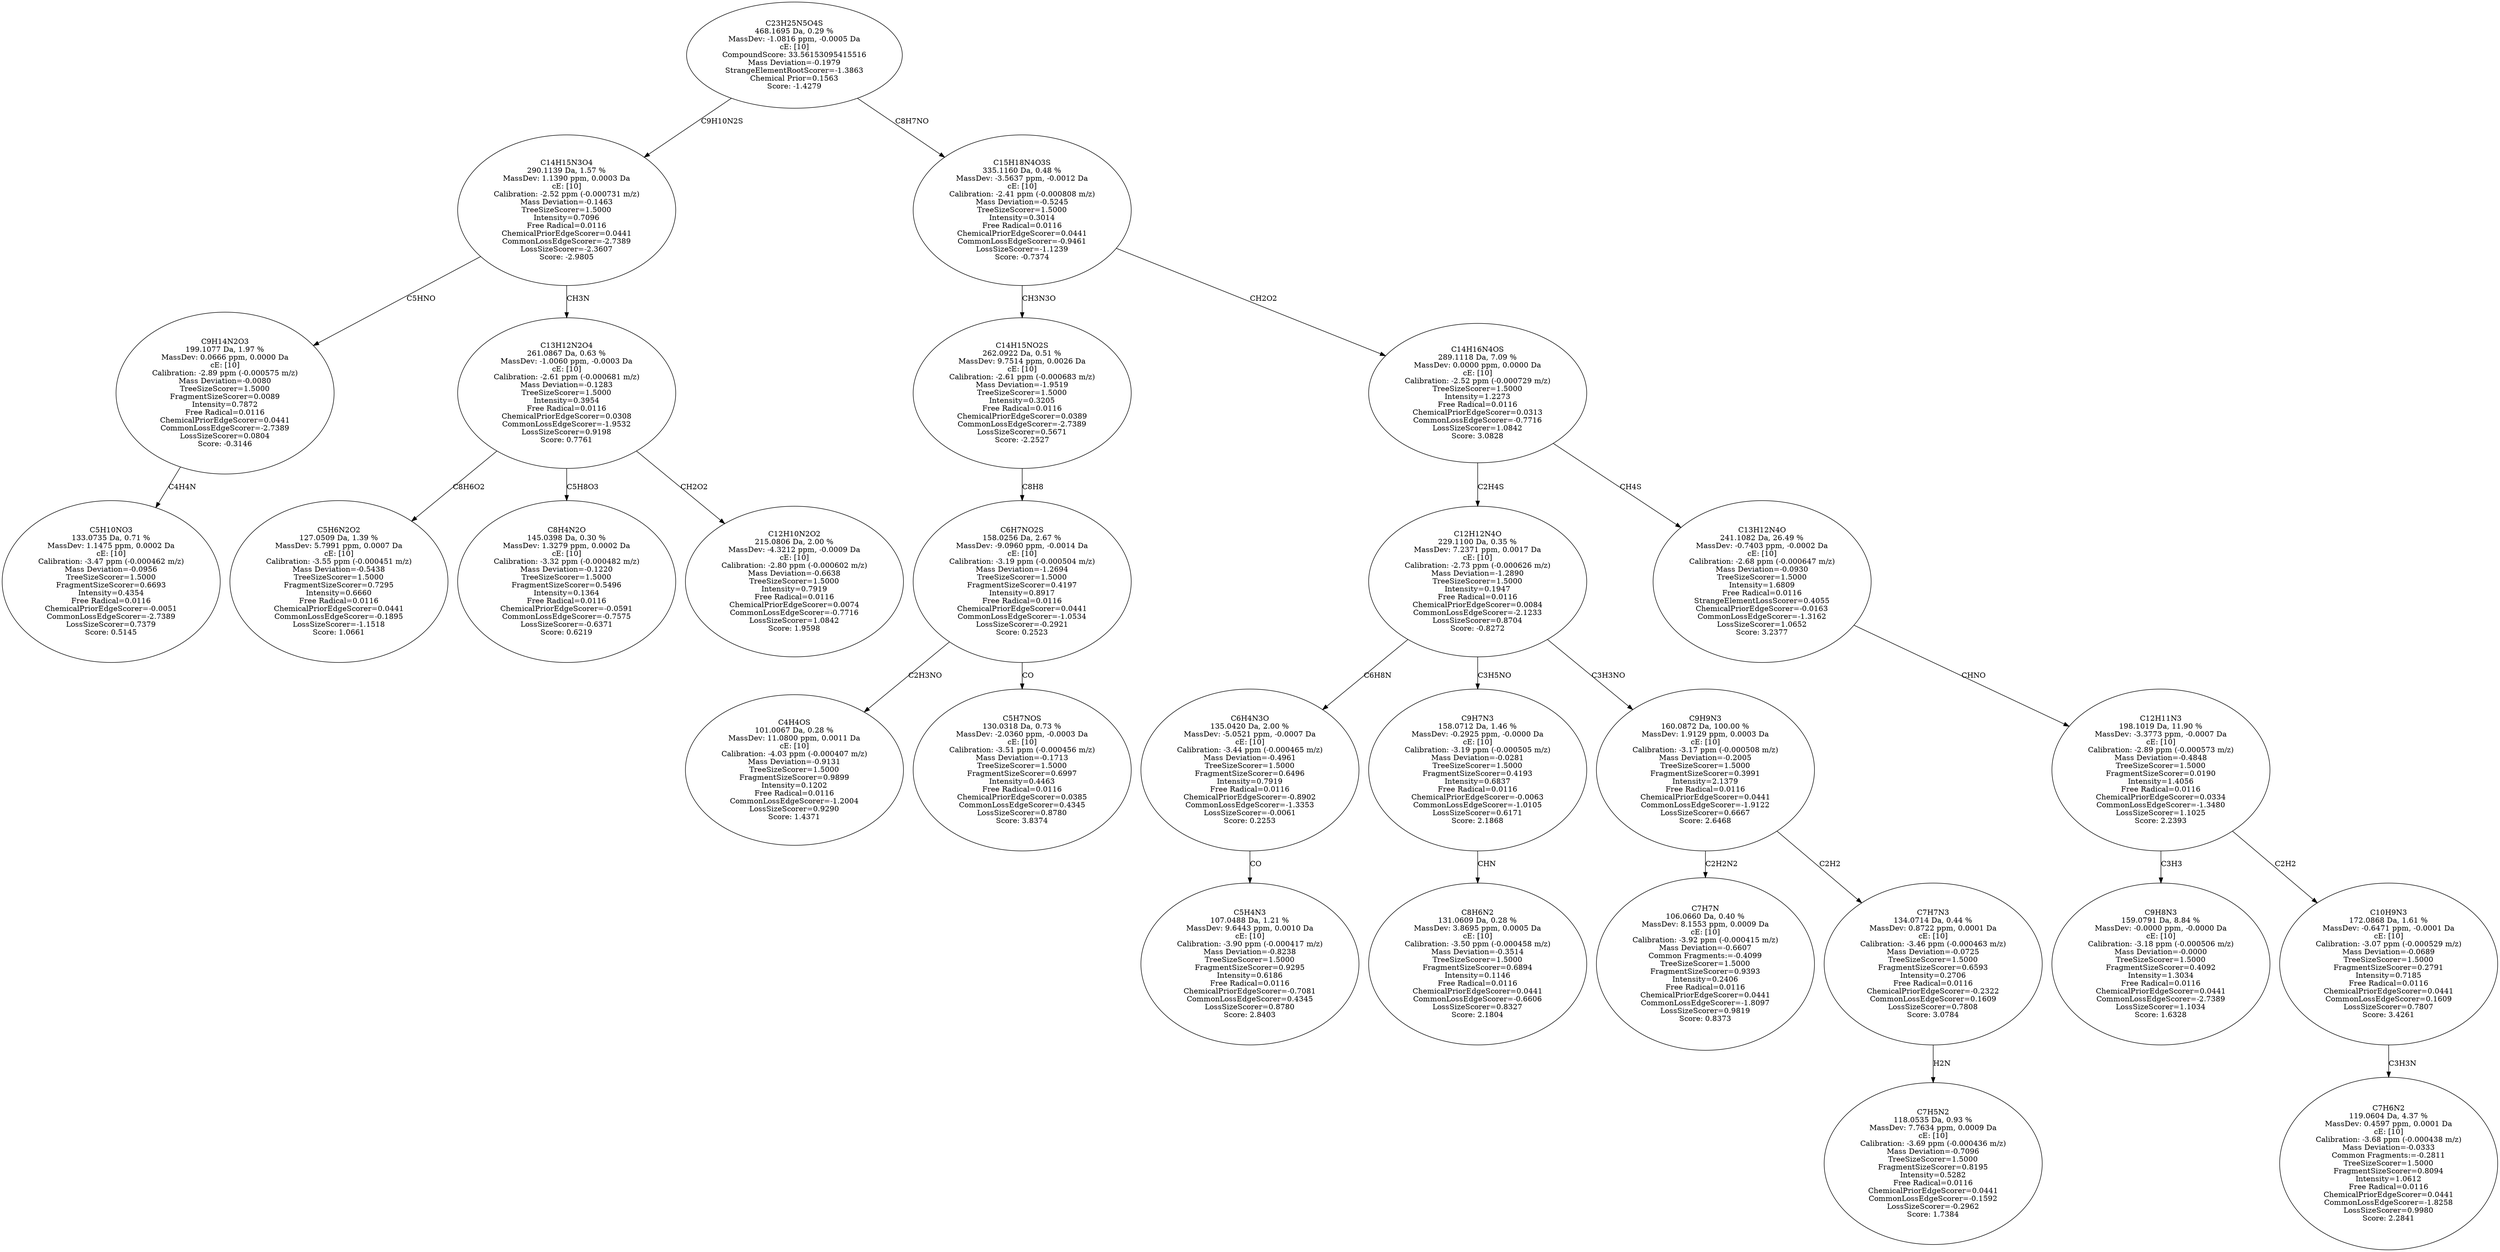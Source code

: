 strict digraph {
v1 [label="C5H10NO3\n133.0735 Da, 0.71 %\nMassDev: 1.1475 ppm, 0.0002 Da\ncE: [10]\nCalibration: -3.47 ppm (-0.000462 m/z)\nMass Deviation=-0.0956\nTreeSizeScorer=1.5000\nFragmentSizeScorer=0.6693\nIntensity=0.4354\nFree Radical=0.0116\nChemicalPriorEdgeScorer=-0.0051\nCommonLossEdgeScorer=-2.7389\nLossSizeScorer=0.7379\nScore: 0.5145"];
v2 [label="C9H14N2O3\n199.1077 Da, 1.97 %\nMassDev: 0.0666 ppm, 0.0000 Da\ncE: [10]\nCalibration: -2.89 ppm (-0.000575 m/z)\nMass Deviation=-0.0080\nTreeSizeScorer=1.5000\nFragmentSizeScorer=0.0089\nIntensity=0.7872\nFree Radical=0.0116\nChemicalPriorEdgeScorer=0.0441\nCommonLossEdgeScorer=-2.7389\nLossSizeScorer=0.0804\nScore: -0.3146"];
v3 [label="C5H6N2O2\n127.0509 Da, 1.39 %\nMassDev: 5.7991 ppm, 0.0007 Da\ncE: [10]\nCalibration: -3.55 ppm (-0.000451 m/z)\nMass Deviation=-0.5438\nTreeSizeScorer=1.5000\nFragmentSizeScorer=0.7295\nIntensity=0.6660\nFree Radical=0.0116\nChemicalPriorEdgeScorer=0.0441\nCommonLossEdgeScorer=-0.1895\nLossSizeScorer=-1.1518\nScore: 1.0661"];
v4 [label="C8H4N2O\n145.0398 Da, 0.30 %\nMassDev: 1.3279 ppm, 0.0002 Da\ncE: [10]\nCalibration: -3.32 ppm (-0.000482 m/z)\nMass Deviation=-0.1220\nTreeSizeScorer=1.5000\nFragmentSizeScorer=0.5496\nIntensity=0.1364\nFree Radical=0.0116\nChemicalPriorEdgeScorer=-0.0591\nCommonLossEdgeScorer=-0.7575\nLossSizeScorer=-0.6371\nScore: 0.6219"];
v5 [label="C12H10N2O2\n215.0806 Da, 2.00 %\nMassDev: -4.3212 ppm, -0.0009 Da\ncE: [10]\nCalibration: -2.80 ppm (-0.000602 m/z)\nMass Deviation=-0.6638\nTreeSizeScorer=1.5000\nIntensity=0.7919\nFree Radical=0.0116\nChemicalPriorEdgeScorer=0.0074\nCommonLossEdgeScorer=-0.7716\nLossSizeScorer=1.0842\nScore: 1.9598"];
v6 [label="C13H12N2O4\n261.0867 Da, 0.63 %\nMassDev: -1.0060 ppm, -0.0003 Da\ncE: [10]\nCalibration: -2.61 ppm (-0.000681 m/z)\nMass Deviation=-0.1283\nTreeSizeScorer=1.5000\nIntensity=0.3954\nFree Radical=0.0116\nChemicalPriorEdgeScorer=0.0308\nCommonLossEdgeScorer=-1.9532\nLossSizeScorer=0.9198\nScore: 0.7761"];
v7 [label="C14H15N3O4\n290.1139 Da, 1.57 %\nMassDev: 1.1390 ppm, 0.0003 Da\ncE: [10]\nCalibration: -2.52 ppm (-0.000731 m/z)\nMass Deviation=-0.1463\nTreeSizeScorer=1.5000\nIntensity=0.7096\nFree Radical=0.0116\nChemicalPriorEdgeScorer=0.0441\nCommonLossEdgeScorer=-2.7389\nLossSizeScorer=-2.3607\nScore: -2.9805"];
v8 [label="C4H4OS\n101.0067 Da, 0.28 %\nMassDev: 11.0800 ppm, 0.0011 Da\ncE: [10]\nCalibration: -4.03 ppm (-0.000407 m/z)\nMass Deviation=-0.9131\nTreeSizeScorer=1.5000\nFragmentSizeScorer=0.9899\nIntensity=0.1202\nFree Radical=0.0116\nCommonLossEdgeScorer=-1.2004\nLossSizeScorer=0.9290\nScore: 1.4371"];
v9 [label="C5H7NOS\n130.0318 Da, 0.73 %\nMassDev: -2.0360 ppm, -0.0003 Da\ncE: [10]\nCalibration: -3.51 ppm (-0.000456 m/z)\nMass Deviation=-0.1713\nTreeSizeScorer=1.5000\nFragmentSizeScorer=0.6997\nIntensity=0.4463\nFree Radical=0.0116\nChemicalPriorEdgeScorer=0.0385\nCommonLossEdgeScorer=0.4345\nLossSizeScorer=0.8780\nScore: 3.8374"];
v10 [label="C6H7NO2S\n158.0256 Da, 2.67 %\nMassDev: -9.0960 ppm, -0.0014 Da\ncE: [10]\nCalibration: -3.19 ppm (-0.000504 m/z)\nMass Deviation=-1.2694\nTreeSizeScorer=1.5000\nFragmentSizeScorer=0.4197\nIntensity=0.8917\nFree Radical=0.0116\nChemicalPriorEdgeScorer=0.0441\nCommonLossEdgeScorer=-1.0534\nLossSizeScorer=-0.2921\nScore: 0.2523"];
v11 [label="C14H15NO2S\n262.0922 Da, 0.51 %\nMassDev: 9.7514 ppm, 0.0026 Da\ncE: [10]\nCalibration: -2.61 ppm (-0.000683 m/z)\nMass Deviation=-1.9519\nTreeSizeScorer=1.5000\nIntensity=0.3205\nFree Radical=0.0116\nChemicalPriorEdgeScorer=0.0389\nCommonLossEdgeScorer=-2.7389\nLossSizeScorer=0.5671\nScore: -2.2527"];
v12 [label="C5H4N3\n107.0488 Da, 1.21 %\nMassDev: 9.6443 ppm, 0.0010 Da\ncE: [10]\nCalibration: -3.90 ppm (-0.000417 m/z)\nMass Deviation=-0.8238\nTreeSizeScorer=1.5000\nFragmentSizeScorer=0.9295\nIntensity=0.6186\nFree Radical=0.0116\nChemicalPriorEdgeScorer=-0.7081\nCommonLossEdgeScorer=0.4345\nLossSizeScorer=0.8780\nScore: 2.8403"];
v13 [label="C6H4N3O\n135.0420 Da, 2.00 %\nMassDev: -5.0521 ppm, -0.0007 Da\ncE: [10]\nCalibration: -3.44 ppm (-0.000465 m/z)\nMass Deviation=-0.4961\nTreeSizeScorer=1.5000\nFragmentSizeScorer=0.6496\nIntensity=0.7919\nFree Radical=0.0116\nChemicalPriorEdgeScorer=-0.8902\nCommonLossEdgeScorer=-1.3353\nLossSizeScorer=-0.0061\nScore: 0.2253"];
v14 [label="C8H6N2\n131.0609 Da, 0.28 %\nMassDev: 3.8695 ppm, 0.0005 Da\ncE: [10]\nCalibration: -3.50 ppm (-0.000458 m/z)\nMass Deviation=-0.3514\nTreeSizeScorer=1.5000\nFragmentSizeScorer=0.6894\nIntensity=0.1146\nFree Radical=0.0116\nChemicalPriorEdgeScorer=0.0441\nCommonLossEdgeScorer=-0.6606\nLossSizeScorer=0.8327\nScore: 2.1804"];
v15 [label="C9H7N3\n158.0712 Da, 1.46 %\nMassDev: -0.2925 ppm, -0.0000 Da\ncE: [10]\nCalibration: -3.19 ppm (-0.000505 m/z)\nMass Deviation=-0.0281\nTreeSizeScorer=1.5000\nFragmentSizeScorer=0.4193\nIntensity=0.6837\nFree Radical=0.0116\nChemicalPriorEdgeScorer=-0.0063\nCommonLossEdgeScorer=-1.0105\nLossSizeScorer=0.6171\nScore: 2.1868"];
v16 [label="C7H7N\n106.0660 Da, 0.40 %\nMassDev: 8.1553 ppm, 0.0009 Da\ncE: [10]\nCalibration: -3.92 ppm (-0.000415 m/z)\nMass Deviation=-0.6607\nCommon Fragments:=-0.4099\nTreeSizeScorer=1.5000\nFragmentSizeScorer=0.9393\nIntensity=0.2406\nFree Radical=0.0116\nChemicalPriorEdgeScorer=0.0441\nCommonLossEdgeScorer=-1.8097\nLossSizeScorer=0.9819\nScore: 0.8373"];
v17 [label="C7H5N2\n118.0535 Da, 0.93 %\nMassDev: 7.7634 ppm, 0.0009 Da\ncE: [10]\nCalibration: -3.69 ppm (-0.000436 m/z)\nMass Deviation=-0.7096\nTreeSizeScorer=1.5000\nFragmentSizeScorer=0.8195\nIntensity=0.5282\nFree Radical=0.0116\nChemicalPriorEdgeScorer=0.0441\nCommonLossEdgeScorer=-0.1592\nLossSizeScorer=-0.2962\nScore: 1.7384"];
v18 [label="C7H7N3\n134.0714 Da, 0.44 %\nMassDev: 0.8722 ppm, 0.0001 Da\ncE: [10]\nCalibration: -3.46 ppm (-0.000463 m/z)\nMass Deviation=-0.0725\nTreeSizeScorer=1.5000\nFragmentSizeScorer=0.6593\nIntensity=0.2706\nFree Radical=0.0116\nChemicalPriorEdgeScorer=-0.2322\nCommonLossEdgeScorer=0.1609\nLossSizeScorer=0.7808\nScore: 3.0784"];
v19 [label="C9H9N3\n160.0872 Da, 100.00 %\nMassDev: 1.9129 ppm, 0.0003 Da\ncE: [10]\nCalibration: -3.17 ppm (-0.000508 m/z)\nMass Deviation=-0.2005\nTreeSizeScorer=1.5000\nFragmentSizeScorer=0.3991\nIntensity=2.1379\nFree Radical=0.0116\nChemicalPriorEdgeScorer=0.0441\nCommonLossEdgeScorer=-1.9122\nLossSizeScorer=0.6667\nScore: 2.6468"];
v20 [label="C12H12N4O\n229.1100 Da, 0.35 %\nMassDev: 7.2371 ppm, 0.0017 Da\ncE: [10]\nCalibration: -2.73 ppm (-0.000626 m/z)\nMass Deviation=-1.2890\nTreeSizeScorer=1.5000\nIntensity=0.1947\nFree Radical=0.0116\nChemicalPriorEdgeScorer=0.0084\nCommonLossEdgeScorer=-2.1233\nLossSizeScorer=0.8704\nScore: -0.8272"];
v21 [label="C9H8N3\n159.0791 Da, 8.84 %\nMassDev: -0.0000 ppm, -0.0000 Da\ncE: [10]\nCalibration: -3.18 ppm (-0.000506 m/z)\nMass Deviation=-0.0000\nTreeSizeScorer=1.5000\nFragmentSizeScorer=0.4092\nIntensity=1.3034\nFree Radical=0.0116\nChemicalPriorEdgeScorer=0.0441\nCommonLossEdgeScorer=-2.7389\nLossSizeScorer=1.1034\nScore: 1.6328"];
v22 [label="C7H6N2\n119.0604 Da, 4.37 %\nMassDev: 0.4597 ppm, 0.0001 Da\ncE: [10]\nCalibration: -3.68 ppm (-0.000438 m/z)\nMass Deviation=-0.0333\nCommon Fragments:=-0.2811\nTreeSizeScorer=1.5000\nFragmentSizeScorer=0.8094\nIntensity=1.0612\nFree Radical=0.0116\nChemicalPriorEdgeScorer=0.0441\nCommonLossEdgeScorer=-1.8258\nLossSizeScorer=0.9980\nScore: 2.2841"];
v23 [label="C10H9N3\n172.0868 Da, 1.61 %\nMassDev: -0.6471 ppm, -0.0001 Da\ncE: [10]\nCalibration: -3.07 ppm (-0.000529 m/z)\nMass Deviation=-0.0689\nTreeSizeScorer=1.5000\nFragmentSizeScorer=0.2791\nIntensity=0.7185\nFree Radical=0.0116\nChemicalPriorEdgeScorer=0.0441\nCommonLossEdgeScorer=0.1609\nLossSizeScorer=0.7807\nScore: 3.4261"];
v24 [label="C12H11N3\n198.1019 Da, 11.90 %\nMassDev: -3.3773 ppm, -0.0007 Da\ncE: [10]\nCalibration: -2.89 ppm (-0.000573 m/z)\nMass Deviation=-0.4848\nTreeSizeScorer=1.5000\nFragmentSizeScorer=0.0190\nIntensity=1.4056\nFree Radical=0.0116\nChemicalPriorEdgeScorer=0.0334\nCommonLossEdgeScorer=-1.3480\nLossSizeScorer=1.1025\nScore: 2.2393"];
v25 [label="C13H12N4O\n241.1082 Da, 26.49 %\nMassDev: -0.7403 ppm, -0.0002 Da\ncE: [10]\nCalibration: -2.68 ppm (-0.000647 m/z)\nMass Deviation=-0.0930\nTreeSizeScorer=1.5000\nIntensity=1.6809\nFree Radical=0.0116\nStrangeElementLossScorer=0.4055\nChemicalPriorEdgeScorer=-0.0163\nCommonLossEdgeScorer=-1.3162\nLossSizeScorer=1.0652\nScore: 3.2377"];
v26 [label="C14H16N4OS\n289.1118 Da, 7.09 %\nMassDev: 0.0000 ppm, 0.0000 Da\ncE: [10]\nCalibration: -2.52 ppm (-0.000729 m/z)\nTreeSizeScorer=1.5000\nIntensity=1.2273\nFree Radical=0.0116\nChemicalPriorEdgeScorer=0.0313\nCommonLossEdgeScorer=-0.7716\nLossSizeScorer=1.0842\nScore: 3.0828"];
v27 [label="C15H18N4O3S\n335.1160 Da, 0.48 %\nMassDev: -3.5637 ppm, -0.0012 Da\ncE: [10]\nCalibration: -2.41 ppm (-0.000808 m/z)\nMass Deviation=-0.5245\nTreeSizeScorer=1.5000\nIntensity=0.3014\nFree Radical=0.0116\nChemicalPriorEdgeScorer=0.0441\nCommonLossEdgeScorer=-0.9461\nLossSizeScorer=-1.1239\nScore: -0.7374"];
v28 [label="C23H25N5O4S\n468.1695 Da, 0.29 %\nMassDev: -1.0816 ppm, -0.0005 Da\ncE: [10]\nCompoundScore: 33.56153095415516\nMass Deviation=-0.1979\nStrangeElementRootScorer=-1.3863\nChemical Prior=0.1563\nScore: -1.4279"];
v2 -> v1 [label="C4H4N"];
v7 -> v2 [label="C5HNO"];
v6 -> v3 [label="C8H6O2"];
v6 -> v4 [label="C5H8O3"];
v6 -> v5 [label="CH2O2"];
v7 -> v6 [label="CH3N"];
v28 -> v7 [label="C9H10N2S"];
v10 -> v8 [label="C2H3NO"];
v10 -> v9 [label="CO"];
v11 -> v10 [label="C8H8"];
v27 -> v11 [label="CH3N3O"];
v13 -> v12 [label="CO"];
v20 -> v13 [label="C6H8N"];
v15 -> v14 [label="CHN"];
v20 -> v15 [label="C3H5NO"];
v19 -> v16 [label="C2H2N2"];
v18 -> v17 [label="H2N"];
v19 -> v18 [label="C2H2"];
v20 -> v19 [label="C3H3NO"];
v26 -> v20 [label="C2H4S"];
v24 -> v21 [label="C3H3"];
v23 -> v22 [label="C3H3N"];
v24 -> v23 [label="C2H2"];
v25 -> v24 [label="CHNO"];
v26 -> v25 [label="CH4S"];
v27 -> v26 [label="CH2O2"];
v28 -> v27 [label="C8H7NO"];
}